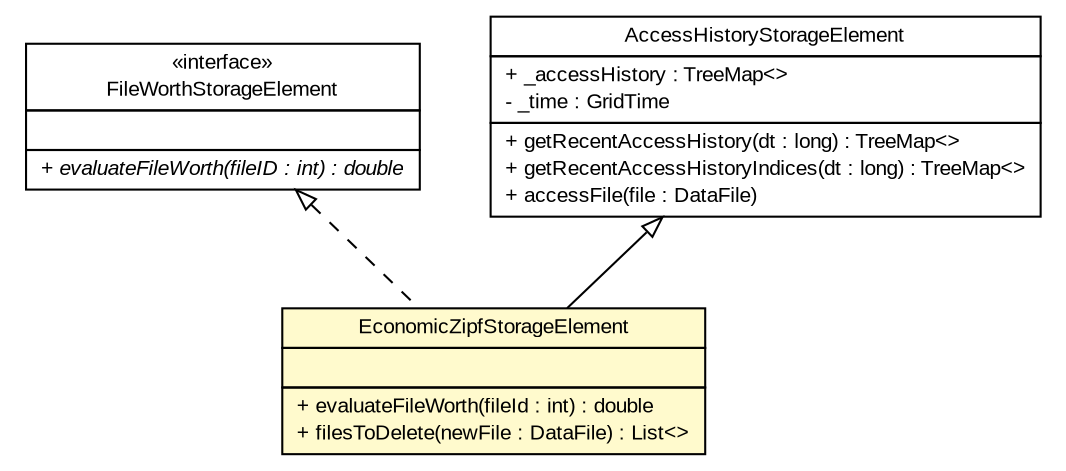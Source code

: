 #!/usr/local/bin/dot
#
# Class diagram 
# Generated by UMLGraph version R5_7_2-3-gee82a7 (http://www.umlgraph.org/)
#

digraph G {
	edge [fontname="arial",fontsize=10,labelfontname="arial",labelfontsize=10];
	node [fontname="arial",fontsize=10,shape=plaintext];
	nodesep=0.25;
	ranksep=0.5;
	// org.edg.data.replication.optorsim.optor.FileWorthStorageElement
	c4260 [label=<<table title="org.edg.data.replication.optorsim.optor.FileWorthStorageElement" border="0" cellborder="1" cellspacing="0" cellpadding="2" port="p" href="./FileWorthStorageElement.html">
		<tr><td><table border="0" cellspacing="0" cellpadding="1">
<tr><td align="center" balign="center"> &#171;interface&#187; </td></tr>
<tr><td align="center" balign="center"> FileWorthStorageElement </td></tr>
		</table></td></tr>
		<tr><td><table border="0" cellspacing="0" cellpadding="1">
<tr><td align="left" balign="left">  </td></tr>
		</table></td></tr>
		<tr><td><table border="0" cellspacing="0" cellpadding="1">
<tr><td align="left" balign="left"><font face="arial italic" point-size="10.0"> + evaluateFileWorth(fileID : int) : double </font></td></tr>
		</table></td></tr>
		</table>>, URL="./FileWorthStorageElement.html", fontname="arial", fontcolor="black", fontsize=10.0];
	// org.edg.data.replication.optorsim.optor.EconomicZipfStorageElement
	c4262 [label=<<table title="org.edg.data.replication.optorsim.optor.EconomicZipfStorageElement" border="0" cellborder="1" cellspacing="0" cellpadding="2" port="p" bgcolor="lemonChiffon" href="./EconomicZipfStorageElement.html">
		<tr><td><table border="0" cellspacing="0" cellpadding="1">
<tr><td align="center" balign="center"> EconomicZipfStorageElement </td></tr>
		</table></td></tr>
		<tr><td><table border="0" cellspacing="0" cellpadding="1">
<tr><td align="left" balign="left">  </td></tr>
		</table></td></tr>
		<tr><td><table border="0" cellspacing="0" cellpadding="1">
<tr><td align="left" balign="left"> + evaluateFileWorth(fileId : int) : double </td></tr>
<tr><td align="left" balign="left"> + filesToDelete(newFile : DataFile) : List&lt;&gt; </td></tr>
		</table></td></tr>
		</table>>, URL="./EconomicZipfStorageElement.html", fontname="arial", fontcolor="black", fontsize=10.0];
	// org.edg.data.replication.optorsim.optor.AccessHistoryStorageElement
	c4266 [label=<<table title="org.edg.data.replication.optorsim.optor.AccessHistoryStorageElement" border="0" cellborder="1" cellspacing="0" cellpadding="2" port="p" href="./AccessHistoryStorageElement.html">
		<tr><td><table border="0" cellspacing="0" cellpadding="1">
<tr><td align="center" balign="center"> AccessHistoryStorageElement </td></tr>
		</table></td></tr>
		<tr><td><table border="0" cellspacing="0" cellpadding="1">
<tr><td align="left" balign="left"> + _accessHistory : TreeMap&lt;&gt; </td></tr>
<tr><td align="left" balign="left"> - _time : GridTime </td></tr>
		</table></td></tr>
		<tr><td><table border="0" cellspacing="0" cellpadding="1">
<tr><td align="left" balign="left"> + getRecentAccessHistory(dt : long) : TreeMap&lt;&gt; </td></tr>
<tr><td align="left" balign="left"> + getRecentAccessHistoryIndices(dt : long) : TreeMap&lt;&gt; </td></tr>
<tr><td align="left" balign="left"> + accessFile(file : DataFile) </td></tr>
		</table></td></tr>
		</table>>, URL="./AccessHistoryStorageElement.html", fontname="arial", fontcolor="black", fontsize=10.0];
	//org.edg.data.replication.optorsim.optor.EconomicZipfStorageElement extends org.edg.data.replication.optorsim.optor.AccessHistoryStorageElement
	c4266:p -> c4262:p [dir=back,arrowtail=empty];
	//org.edg.data.replication.optorsim.optor.EconomicZipfStorageElement implements org.edg.data.replication.optorsim.optor.FileWorthStorageElement
	c4260:p -> c4262:p [dir=back,arrowtail=empty,style=dashed];
}

